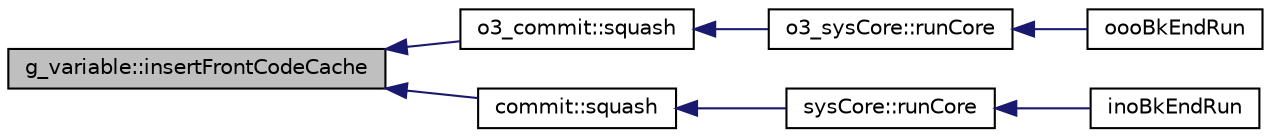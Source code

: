 digraph G
{
  edge [fontname="Helvetica",fontsize="10",labelfontname="Helvetica",labelfontsize="10"];
  node [fontname="Helvetica",fontsize="10",shape=record];
  rankdir=LR;
  Node1 [label="g_variable::insertFrontCodeCache",height=0.2,width=0.4,color="black", fillcolor="grey75", style="filled" fontcolor="black"];
  Node1 -> Node2 [dir=back,color="midnightblue",fontsize="10",style="solid"];
  Node2 [label="o3_commit::squash",height=0.2,width=0.4,color="black", fillcolor="white", style="filled",URL="$classo3__commit.html#a12cc9b965c48bdf58ede84426c78287b"];
  Node2 -> Node3 [dir=back,color="midnightblue",fontsize="10",style="solid"];
  Node3 [label="o3_sysCore::runCore",height=0.2,width=0.4,color="black", fillcolor="white", style="filled",URL="$classo3__sysCore.html#ab97edaa7f8ea74d7315b71d7d03a736c"];
  Node3 -> Node4 [dir=back,color="midnightblue",fontsize="10",style="solid"];
  Node4 [label="oooBkEndRun",height=0.2,width=0.4,color="black", fillcolor="white", style="filled",URL="$oooBkEnd_8h.html#aaa2cf7fe88073cf54894d48f17271d93"];
  Node1 -> Node5 [dir=back,color="midnightblue",fontsize="10",style="solid"];
  Node5 [label="commit::squash",height=0.2,width=0.4,color="black", fillcolor="white", style="filled",URL="$classcommit.html#afb05caa27f671bb59e3462e161c2c2f1"];
  Node5 -> Node6 [dir=back,color="midnightblue",fontsize="10",style="solid"];
  Node6 [label="sysCore::runCore",height=0.2,width=0.4,color="black", fillcolor="white", style="filled",URL="$classsysCore.html#a329e1539dcc7da668fb0d6237368922f"];
  Node6 -> Node7 [dir=back,color="midnightblue",fontsize="10",style="solid"];
  Node7 [label="inoBkEndRun",height=0.2,width=0.4,color="black", fillcolor="white", style="filled",URL="$inoBkEnd_8h.html#a7f7897adf2514facd31db95c4b90314d"];
}
